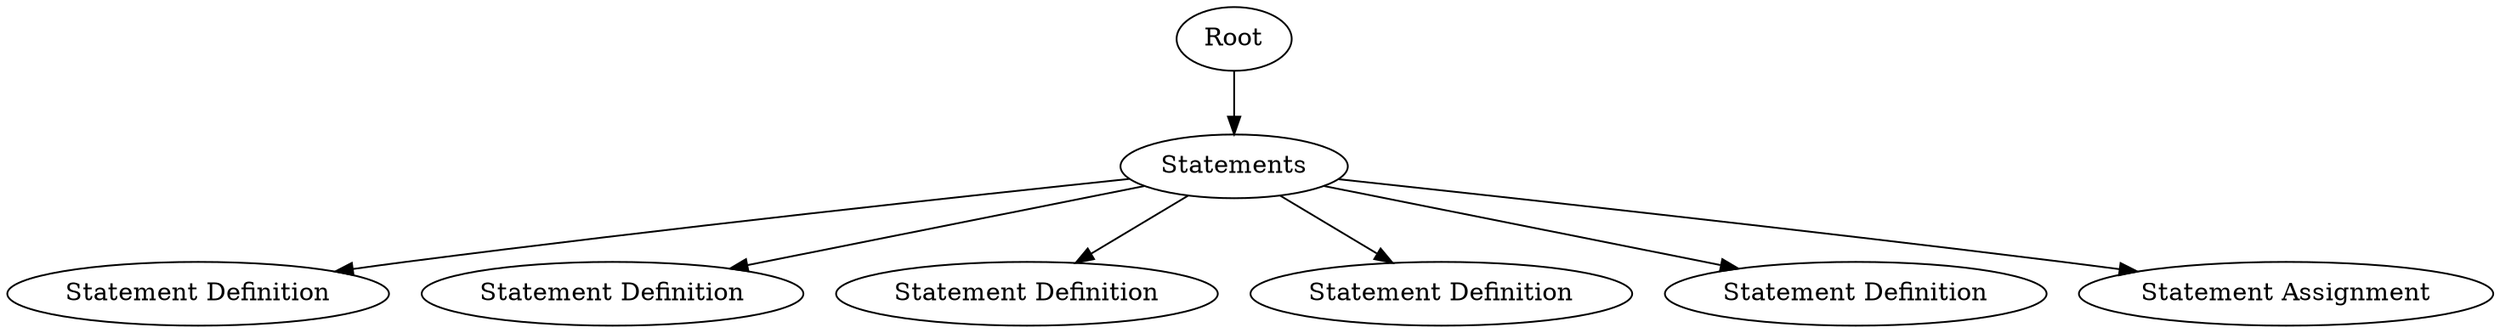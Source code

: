 digraph AST {
  node0 [label="Root"]
  node1 [label="Statements"]
  node2 [label="Statement Definition"]
  node1 -> node2;
  node3 [label="Statement Definition"]
  node1 -> node3;
  node4 [label="Statement Definition"]
  node1 -> node4;
  node5 [label="Statement Definition"]
  node1 -> node5;
  node6 [label="Statement Definition"]
  node1 -> node6;
  node7 [label="Statement Assignment"]
  node1 -> node7;
  node0 -> node1;
}
